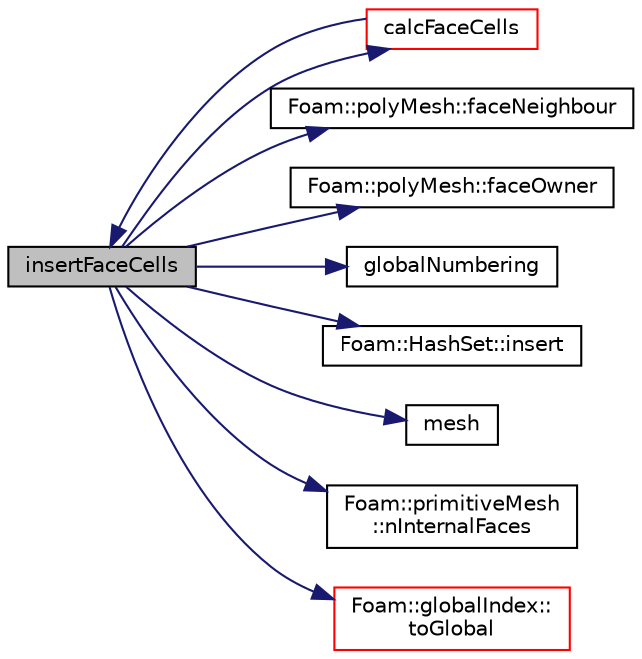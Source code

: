 digraph "insertFaceCells"
{
  bgcolor="transparent";
  edge [fontname="Helvetica",fontsize="10",labelfontname="Helvetica",labelfontsize="10"];
  node [fontname="Helvetica",fontsize="10",shape=record];
  rankdir="LR";
  Node1 [label="insertFaceCells",height=0.2,width=0.4,color="black", fillcolor="grey75", style="filled", fontcolor="black"];
  Node1 -> Node2 [color="midnightblue",fontsize="10",style="solid",fontname="Helvetica"];
  Node2 [label="calcFaceCells",height=0.2,width=0.4,color="red",URL="$a00242.html#a5eb20a7a279b88dc946a1c9f06e35a3a",tooltip="Collect cell neighbours of faces in global numbering. "];
  Node2 -> Node1 [color="midnightblue",fontsize="10",style="solid",fontname="Helvetica"];
  Node1 -> Node3 [color="midnightblue",fontsize="10",style="solid",fontname="Helvetica"];
  Node3 [label="Foam::polyMesh::faceNeighbour",height=0.2,width=0.4,color="black",URL="$a01917.html#ad03ef02786858ab9d5e2776a4731c77c",tooltip="Return face neighbour. "];
  Node1 -> Node4 [color="midnightblue",fontsize="10",style="solid",fontname="Helvetica"];
  Node4 [label="Foam::polyMesh::faceOwner",height=0.2,width=0.4,color="black",URL="$a01917.html#a6d4def83436c9aa4dc68e8e42c5cf268",tooltip="Return face owner. "];
  Node1 -> Node5 [color="midnightblue",fontsize="10",style="solid",fontname="Helvetica"];
  Node5 [label="globalNumbering",height=0.2,width=0.4,color="black",URL="$a00242.html#a7cc876f8ae62af6790496d9e6b9515d1",tooltip="Global numbering for cells and boundary faces. "];
  Node1 -> Node6 [color="midnightblue",fontsize="10",style="solid",fontname="Helvetica"];
  Node6 [label="Foam::HashSet::insert",height=0.2,width=0.4,color="black",URL="$a00982.html#a49f0753d9652681fc3a81f59951a0ad7",tooltip="Insert a new entry. "];
  Node1 -> Node7 [color="midnightblue",fontsize="10",style="solid",fontname="Helvetica"];
  Node7 [label="mesh",height=0.2,width=0.4,color="black",URL="$a00242.html#aa51573bc757d5d5bb058db0464886447"];
  Node1 -> Node8 [color="midnightblue",fontsize="10",style="solid",fontname="Helvetica"];
  Node8 [label="Foam::primitiveMesh\l::nInternalFaces",height=0.2,width=0.4,color="black",URL="$a01969.html#aa1eec60bd258a70018b8ffda0dced7bb"];
  Node1 -> Node9 [color="midnightblue",fontsize="10",style="solid",fontname="Helvetica"];
  Node9 [label="Foam::globalIndex::\ltoGlobal",height=0.2,width=0.4,color="red",URL="$a00931.html#a7d52ac47ea25cc49744fc5658630a929",tooltip="From local to global. "];
}
